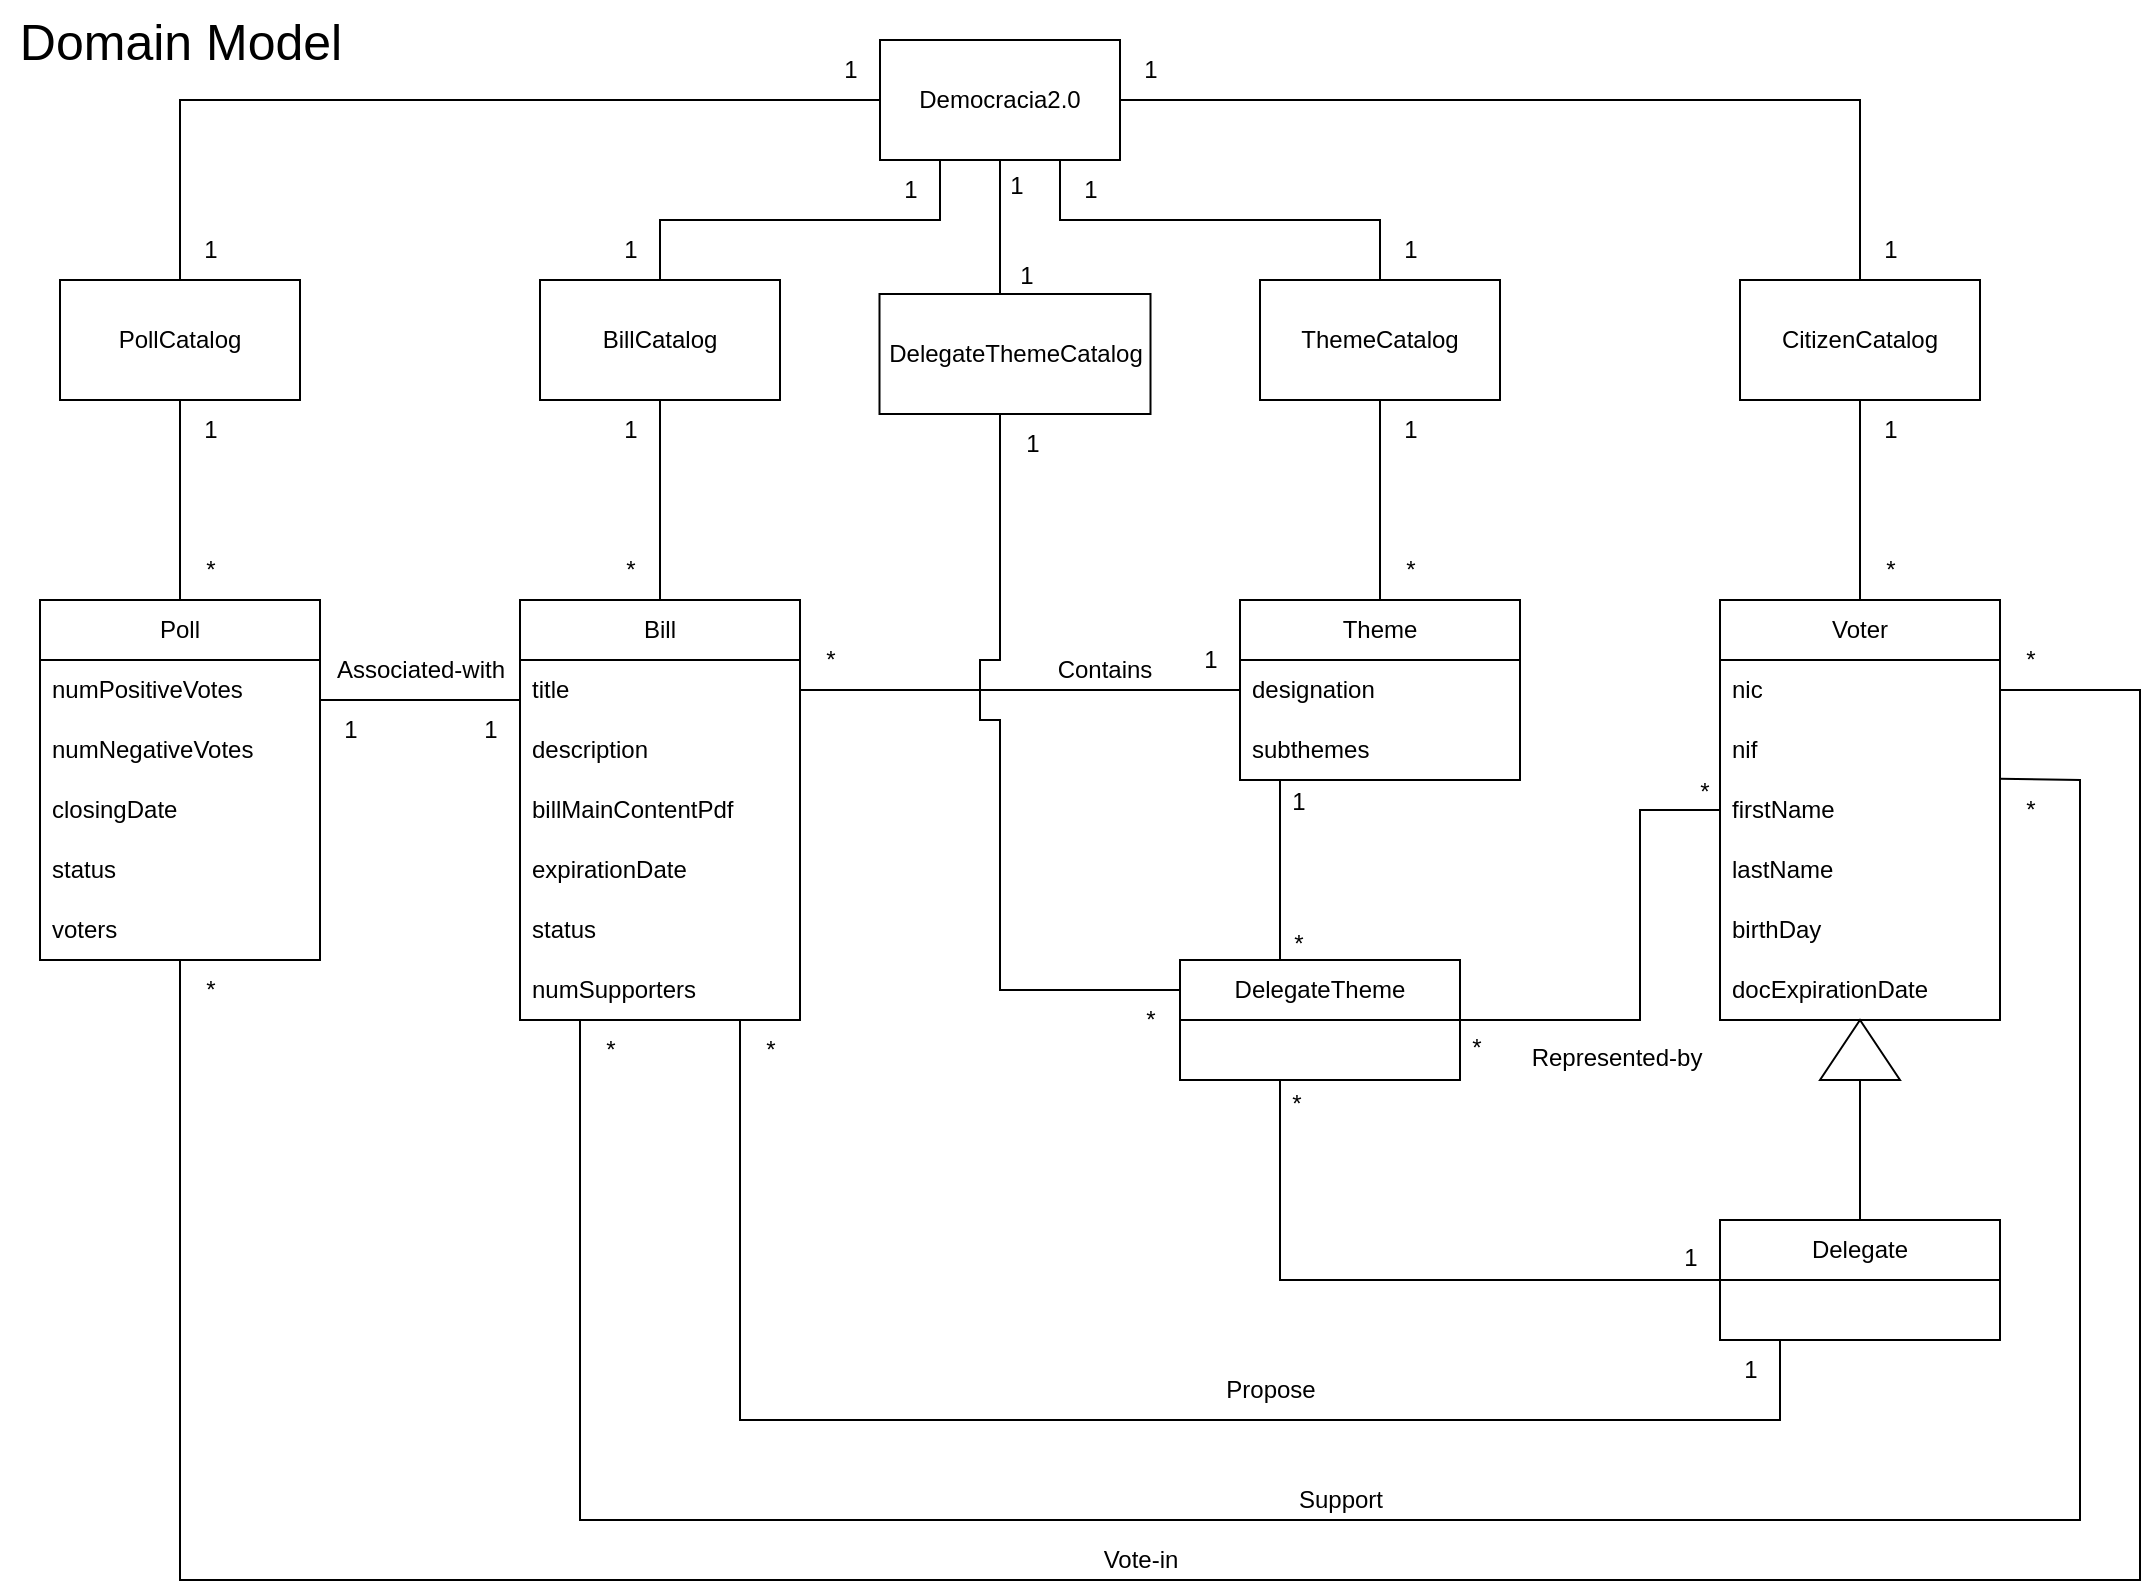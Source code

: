 <mxfile version="21.1.5" type="device">
  <diagram name="Page-1" id="dIVlRM0FUi2KP0AZjJBj">
    <mxGraphModel dx="740" dy="815" grid="1" gridSize="10" guides="1" tooltips="1" connect="1" arrows="1" fold="1" page="1" pageScale="1" pageWidth="850" pageHeight="1100" math="0" shadow="0">
      <root>
        <mxCell id="0" />
        <mxCell id="1" parent="0" />
        <mxCell id="cv3CHYFe_m0vqPARhQnP-1" value="Domain Model" style="text;html=1;align=center;verticalAlign=middle;resizable=0;points=[];autosize=1;strokeColor=none;fillColor=none;fontSize=25;" vertex="1" parent="1">
          <mxGeometry x="10" y="70" width="180" height="40" as="geometry" />
        </mxCell>
        <mxCell id="cv3CHYFe_m0vqPARhQnP-2" value="Democracia2.0" style="rounded=0;whiteSpace=wrap;html=1;" vertex="1" parent="1">
          <mxGeometry x="450" y="90" width="120" height="60" as="geometry" />
        </mxCell>
        <mxCell id="cv3CHYFe_m0vqPARhQnP-3" value="PollCatalog" style="rounded=0;whiteSpace=wrap;html=1;" vertex="1" parent="1">
          <mxGeometry x="40" y="210" width="120" height="60" as="geometry" />
        </mxCell>
        <mxCell id="cv3CHYFe_m0vqPARhQnP-4" value="" style="endArrow=none;html=1;rounded=0;exitX=0;exitY=0.5;exitDx=0;exitDy=0;endFill=0;" edge="1" parent="1" source="cv3CHYFe_m0vqPARhQnP-2" target="cv3CHYFe_m0vqPARhQnP-3">
          <mxGeometry width="50" height="50" relative="1" as="geometry">
            <mxPoint x="300" y="310" as="sourcePoint" />
            <mxPoint x="350" y="260" as="targetPoint" />
            <Array as="points">
              <mxPoint x="100" y="120" />
            </Array>
          </mxGeometry>
        </mxCell>
        <mxCell id="cv3CHYFe_m0vqPARhQnP-5" value="1" style="text;html=1;align=center;verticalAlign=middle;resizable=0;points=[];autosize=1;strokeColor=none;fillColor=none;" vertex="1" parent="1">
          <mxGeometry x="100" y="180" width="30" height="30" as="geometry" />
        </mxCell>
        <mxCell id="cv3CHYFe_m0vqPARhQnP-6" value="1" style="text;html=1;align=center;verticalAlign=middle;resizable=0;points=[];autosize=1;strokeColor=none;fillColor=none;" vertex="1" parent="1">
          <mxGeometry x="420" y="90" width="30" height="30" as="geometry" />
        </mxCell>
        <mxCell id="cv3CHYFe_m0vqPARhQnP-7" value="BillCatalog" style="rounded=0;whiteSpace=wrap;html=1;" vertex="1" parent="1">
          <mxGeometry x="280" y="210" width="120" height="60" as="geometry" />
        </mxCell>
        <mxCell id="cv3CHYFe_m0vqPARhQnP-8" value="" style="endArrow=none;html=1;rounded=0;exitX=0.25;exitY=1;exitDx=0;exitDy=0;entryX=0.5;entryY=0;entryDx=0;entryDy=0;endFill=0;" edge="1" parent="1" source="cv3CHYFe_m0vqPARhQnP-2" target="cv3CHYFe_m0vqPARhQnP-7">
          <mxGeometry width="50" height="50" relative="1" as="geometry">
            <mxPoint x="510" y="280" as="sourcePoint" />
            <mxPoint x="560" y="230" as="targetPoint" />
            <Array as="points">
              <mxPoint x="480" y="180" />
              <mxPoint x="440" y="180" />
              <mxPoint x="380" y="180" />
              <mxPoint x="340" y="180" />
            </Array>
          </mxGeometry>
        </mxCell>
        <mxCell id="cv3CHYFe_m0vqPARhQnP-9" value="1" style="text;html=1;align=center;verticalAlign=middle;resizable=0;points=[];autosize=1;strokeColor=none;fillColor=none;" vertex="1" parent="1">
          <mxGeometry x="450" y="150" width="30" height="30" as="geometry" />
        </mxCell>
        <mxCell id="cv3CHYFe_m0vqPARhQnP-10" value="1" style="text;html=1;align=center;verticalAlign=middle;resizable=0;points=[];autosize=1;strokeColor=none;fillColor=none;" vertex="1" parent="1">
          <mxGeometry x="310" y="180" width="30" height="30" as="geometry" />
        </mxCell>
        <mxCell id="cv3CHYFe_m0vqPARhQnP-11" value="CitizenCatalog" style="rounded=0;whiteSpace=wrap;html=1;" vertex="1" parent="1">
          <mxGeometry x="880" y="210" width="120" height="60" as="geometry" />
        </mxCell>
        <mxCell id="cv3CHYFe_m0vqPARhQnP-12" value="" style="endArrow=none;html=1;rounded=0;exitX=0.75;exitY=1;exitDx=0;exitDy=0;endFill=0;entryX=0.5;entryY=0;entryDx=0;entryDy=0;" edge="1" parent="1" source="cv3CHYFe_m0vqPARhQnP-2" target="cv3CHYFe_m0vqPARhQnP-15">
          <mxGeometry width="50" height="50" relative="1" as="geometry">
            <mxPoint x="570" y="120" as="sourcePoint" />
            <mxPoint x="580" y="240" as="targetPoint" />
            <Array as="points">
              <mxPoint x="540" y="180" />
              <mxPoint x="630" y="180" />
              <mxPoint x="680" y="180" />
              <mxPoint x="700" y="180" />
            </Array>
          </mxGeometry>
        </mxCell>
        <mxCell id="cv3CHYFe_m0vqPARhQnP-13" value="1" style="text;html=1;align=center;verticalAlign=middle;resizable=0;points=[];autosize=1;strokeColor=none;fillColor=none;" vertex="1" parent="1">
          <mxGeometry x="540" y="150" width="30" height="30" as="geometry" />
        </mxCell>
        <mxCell id="cv3CHYFe_m0vqPARhQnP-14" value="1" style="text;html=1;align=center;verticalAlign=middle;resizable=0;points=[];autosize=1;strokeColor=none;fillColor=none;" vertex="1" parent="1">
          <mxGeometry x="700" y="180" width="30" height="30" as="geometry" />
        </mxCell>
        <mxCell id="cv3CHYFe_m0vqPARhQnP-15" value="ThemeCatalog" style="rounded=0;whiteSpace=wrap;html=1;" vertex="1" parent="1">
          <mxGeometry x="640" y="210" width="120" height="60" as="geometry" />
        </mxCell>
        <mxCell id="cv3CHYFe_m0vqPARhQnP-16" value="" style="endArrow=none;html=1;rounded=0;exitX=1;exitY=0.5;exitDx=0;exitDy=0;endFill=0;entryX=0.5;entryY=0;entryDx=0;entryDy=0;" edge="1" parent="1" source="cv3CHYFe_m0vqPARhQnP-2" target="cv3CHYFe_m0vqPARhQnP-11">
          <mxGeometry width="50" height="50" relative="1" as="geometry">
            <mxPoint x="460" y="130" as="sourcePoint" />
            <mxPoint x="1000" y="150" as="targetPoint" />
            <Array as="points">
              <mxPoint x="940" y="120" />
            </Array>
          </mxGeometry>
        </mxCell>
        <mxCell id="cv3CHYFe_m0vqPARhQnP-17" value="1" style="text;html=1;align=center;verticalAlign=middle;resizable=0;points=[];autosize=1;strokeColor=none;fillColor=none;" vertex="1" parent="1">
          <mxGeometry x="940" y="180" width="30" height="30" as="geometry" />
        </mxCell>
        <mxCell id="cv3CHYFe_m0vqPARhQnP-18" value="1" style="text;html=1;align=center;verticalAlign=middle;resizable=0;points=[];autosize=1;strokeColor=none;fillColor=none;" vertex="1" parent="1">
          <mxGeometry x="570" y="90" width="30" height="30" as="geometry" />
        </mxCell>
        <mxCell id="cv3CHYFe_m0vqPARhQnP-19" value="" style="endArrow=none;html=1;rounded=0;exitX=0.5;exitY=0;exitDx=0;exitDy=0;entryX=0.5;entryY=1;entryDx=0;entryDy=0;" edge="1" parent="1" target="cv3CHYFe_m0vqPARhQnP-3">
          <mxGeometry width="50" height="50" relative="1" as="geometry">
            <mxPoint x="100" y="370" as="sourcePoint" />
            <mxPoint x="530" y="360" as="targetPoint" />
          </mxGeometry>
        </mxCell>
        <mxCell id="cv3CHYFe_m0vqPARhQnP-20" value="" style="endArrow=none;html=1;rounded=0;entryX=0.5;entryY=1;entryDx=0;entryDy=0;" edge="1" parent="1" target="cv3CHYFe_m0vqPARhQnP-7">
          <mxGeometry width="50" height="50" relative="1" as="geometry">
            <mxPoint x="340" y="370" as="sourcePoint" />
            <mxPoint x="350" y="280" as="targetPoint" />
          </mxGeometry>
        </mxCell>
        <mxCell id="cv3CHYFe_m0vqPARhQnP-21" value="" style="endArrow=none;html=1;rounded=0;exitX=0.5;exitY=0;exitDx=0;exitDy=0;entryX=0.5;entryY=1;entryDx=0;entryDy=0;" edge="1" parent="1" target="cv3CHYFe_m0vqPARhQnP-15">
          <mxGeometry width="50" height="50" relative="1" as="geometry">
            <mxPoint x="700" y="370" as="sourcePoint" />
            <mxPoint x="650" y="320" as="targetPoint" />
            <Array as="points">
              <mxPoint x="700" y="330" />
            </Array>
          </mxGeometry>
        </mxCell>
        <mxCell id="cv3CHYFe_m0vqPARhQnP-22" value="" style="endArrow=none;html=1;rounded=0;entryX=0.5;entryY=1;entryDx=0;entryDy=0;exitX=0.5;exitY=0;exitDx=0;exitDy=0;" edge="1" parent="1" source="cv3CHYFe_m0vqPARhQnP-40" target="cv3CHYFe_m0vqPARhQnP-11">
          <mxGeometry width="50" height="50" relative="1" as="geometry">
            <mxPoint x="880" y="330" as="sourcePoint" />
            <mxPoint x="1010" y="210" as="targetPoint" />
          </mxGeometry>
        </mxCell>
        <mxCell id="cv3CHYFe_m0vqPARhQnP-23" value="1" style="text;html=1;align=center;verticalAlign=middle;resizable=0;points=[];autosize=1;strokeColor=none;fillColor=none;" vertex="1" parent="1">
          <mxGeometry x="100" y="270" width="30" height="30" as="geometry" />
        </mxCell>
        <mxCell id="cv3CHYFe_m0vqPARhQnP-24" value="*" style="text;html=1;align=center;verticalAlign=middle;resizable=0;points=[];autosize=1;strokeColor=none;fillColor=none;" vertex="1" parent="1">
          <mxGeometry x="100" y="340" width="30" height="30" as="geometry" />
        </mxCell>
        <mxCell id="cv3CHYFe_m0vqPARhQnP-25" value="1" style="text;html=1;align=center;verticalAlign=middle;resizable=0;points=[];autosize=1;strokeColor=none;fillColor=none;" vertex="1" parent="1">
          <mxGeometry x="310" y="270" width="30" height="30" as="geometry" />
        </mxCell>
        <mxCell id="cv3CHYFe_m0vqPARhQnP-26" value="*" style="text;html=1;align=center;verticalAlign=middle;resizable=0;points=[];autosize=1;strokeColor=none;fillColor=none;" vertex="1" parent="1">
          <mxGeometry x="310" y="340" width="30" height="30" as="geometry" />
        </mxCell>
        <mxCell id="cv3CHYFe_m0vqPARhQnP-27" value="1" style="text;html=1;align=center;verticalAlign=middle;resizable=0;points=[];autosize=1;strokeColor=none;fillColor=none;" vertex="1" parent="1">
          <mxGeometry x="940" y="270" width="30" height="30" as="geometry" />
        </mxCell>
        <mxCell id="cv3CHYFe_m0vqPARhQnP-28" value="*" style="text;html=1;align=center;verticalAlign=middle;resizable=0;points=[];autosize=1;strokeColor=none;fillColor=none;" vertex="1" parent="1">
          <mxGeometry x="940" y="340" width="30" height="30" as="geometry" />
        </mxCell>
        <mxCell id="cv3CHYFe_m0vqPARhQnP-29" value="1" style="text;html=1;align=center;verticalAlign=middle;resizable=0;points=[];autosize=1;strokeColor=none;fillColor=none;" vertex="1" parent="1">
          <mxGeometry x="700" y="270" width="30" height="30" as="geometry" />
        </mxCell>
        <mxCell id="cv3CHYFe_m0vqPARhQnP-30" value="*" style="text;html=1;align=center;verticalAlign=middle;resizable=0;points=[];autosize=1;strokeColor=none;fillColor=none;" vertex="1" parent="1">
          <mxGeometry x="700" y="340" width="30" height="30" as="geometry" />
        </mxCell>
        <mxCell id="cv3CHYFe_m0vqPARhQnP-31" value="" style="triangle;whiteSpace=wrap;html=1;direction=north;" vertex="1" parent="1">
          <mxGeometry x="920" y="580" width="40" height="30" as="geometry" />
        </mxCell>
        <mxCell id="cv3CHYFe_m0vqPARhQnP-32" value="" style="endArrow=none;html=1;rounded=0;exitX=0.5;exitY=0;exitDx=0;exitDy=0;entryX=0;entryY=0.5;entryDx=0;entryDy=0;" edge="1" parent="1" source="cv3CHYFe_m0vqPARhQnP-50" target="cv3CHYFe_m0vqPARhQnP-31">
          <mxGeometry width="50" height="50" relative="1" as="geometry">
            <mxPoint x="700" y="660" as="sourcePoint" />
            <mxPoint x="700" y="550" as="targetPoint" />
          </mxGeometry>
        </mxCell>
        <mxCell id="cv3CHYFe_m0vqPARhQnP-33" value="" style="endArrow=none;html=1;rounded=0;exitX=1;exitY=0;exitDx=0;exitDy=0;exitPerimeter=0;" edge="1" parent="1" source="cv3CHYFe_m0vqPARhQnP-52">
          <mxGeometry width="50" height="50" relative="1" as="geometry">
            <mxPoint x="910" y="780" as="sourcePoint" />
            <mxPoint x="380" y="580" as="targetPoint" />
            <Array as="points">
              <mxPoint x="900" y="780" />
              <mxPoint x="380" y="780" />
            </Array>
          </mxGeometry>
        </mxCell>
        <mxCell id="cv3CHYFe_m0vqPARhQnP-34" value="Poll" style="swimlane;fontStyle=0;childLayout=stackLayout;horizontal=1;startSize=30;horizontalStack=0;resizeParent=1;resizeParentMax=0;resizeLast=0;collapsible=1;marginBottom=0;whiteSpace=wrap;html=1;" vertex="1" parent="1">
          <mxGeometry x="30" y="370" width="140" height="180" as="geometry" />
        </mxCell>
        <mxCell id="cv3CHYFe_m0vqPARhQnP-35" value="numPositiveVotes" style="text;strokeColor=none;fillColor=none;align=left;verticalAlign=middle;spacingLeft=4;spacingRight=4;overflow=hidden;points=[[0,0.5],[1,0.5]];portConstraint=eastwest;rotatable=0;whiteSpace=wrap;html=1;" vertex="1" parent="cv3CHYFe_m0vqPARhQnP-34">
          <mxGeometry y="30" width="140" height="30" as="geometry" />
        </mxCell>
        <mxCell id="cv3CHYFe_m0vqPARhQnP-36" value="numNegativeVotes" style="text;strokeColor=none;fillColor=none;align=left;verticalAlign=middle;spacingLeft=4;spacingRight=4;overflow=hidden;points=[[0,0.5],[1,0.5]];portConstraint=eastwest;rotatable=0;whiteSpace=wrap;html=1;" vertex="1" parent="cv3CHYFe_m0vqPARhQnP-34">
          <mxGeometry y="60" width="140" height="30" as="geometry" />
        </mxCell>
        <mxCell id="cv3CHYFe_m0vqPARhQnP-37" value="closingDate" style="text;strokeColor=none;fillColor=none;align=left;verticalAlign=middle;spacingLeft=4;spacingRight=4;overflow=hidden;points=[[0,0.5],[1,0.5]];portConstraint=eastwest;rotatable=0;whiteSpace=wrap;html=1;" vertex="1" parent="cv3CHYFe_m0vqPARhQnP-34">
          <mxGeometry y="90" width="140" height="30" as="geometry" />
        </mxCell>
        <mxCell id="cv3CHYFe_m0vqPARhQnP-38" value="status" style="text;strokeColor=none;fillColor=none;align=left;verticalAlign=middle;spacingLeft=4;spacingRight=4;overflow=hidden;points=[[0,0.5],[1,0.5]];portConstraint=eastwest;rotatable=0;whiteSpace=wrap;html=1;" vertex="1" parent="cv3CHYFe_m0vqPARhQnP-34">
          <mxGeometry y="120" width="140" height="30" as="geometry" />
        </mxCell>
        <mxCell id="cv3CHYFe_m0vqPARhQnP-39" value="voters" style="text;strokeColor=none;fillColor=none;align=left;verticalAlign=middle;spacingLeft=4;spacingRight=4;overflow=hidden;points=[[0,0.5],[1,0.5]];portConstraint=eastwest;rotatable=0;whiteSpace=wrap;html=1;" vertex="1" parent="cv3CHYFe_m0vqPARhQnP-34">
          <mxGeometry y="150" width="140" height="30" as="geometry" />
        </mxCell>
        <mxCell id="cv3CHYFe_m0vqPARhQnP-40" value="Voter" style="swimlane;fontStyle=0;childLayout=stackLayout;horizontal=1;startSize=30;horizontalStack=0;resizeParent=1;resizeParentMax=0;resizeLast=0;collapsible=1;marginBottom=0;whiteSpace=wrap;html=1;" vertex="1" parent="1">
          <mxGeometry x="870" y="370" width="140" height="210" as="geometry" />
        </mxCell>
        <mxCell id="cv3CHYFe_m0vqPARhQnP-41" value="nic" style="text;strokeColor=none;fillColor=none;align=left;verticalAlign=middle;spacingLeft=4;spacingRight=4;overflow=hidden;points=[[0,0.5],[1,0.5]];portConstraint=eastwest;rotatable=0;whiteSpace=wrap;html=1;" vertex="1" parent="cv3CHYFe_m0vqPARhQnP-40">
          <mxGeometry y="30" width="140" height="30" as="geometry" />
        </mxCell>
        <mxCell id="cv3CHYFe_m0vqPARhQnP-42" value="nif" style="text;strokeColor=none;fillColor=none;align=left;verticalAlign=middle;spacingLeft=4;spacingRight=4;overflow=hidden;points=[[0,0.5],[1,0.5]];portConstraint=eastwest;rotatable=0;whiteSpace=wrap;html=1;" vertex="1" parent="cv3CHYFe_m0vqPARhQnP-40">
          <mxGeometry y="60" width="140" height="30" as="geometry" />
        </mxCell>
        <mxCell id="cv3CHYFe_m0vqPARhQnP-43" value="firstName&lt;span style=&quot;white-space: pre;&quot;&gt; &lt;/span&gt;" style="text;strokeColor=none;fillColor=none;align=left;verticalAlign=middle;spacingLeft=4;spacingRight=4;overflow=hidden;points=[[0,0.5],[1,0.5]];portConstraint=eastwest;rotatable=0;whiteSpace=wrap;html=1;" vertex="1" parent="cv3CHYFe_m0vqPARhQnP-40">
          <mxGeometry y="90" width="140" height="30" as="geometry" />
        </mxCell>
        <mxCell id="cv3CHYFe_m0vqPARhQnP-44" value="lastName" style="text;strokeColor=none;fillColor=none;align=left;verticalAlign=middle;spacingLeft=4;spacingRight=4;overflow=hidden;points=[[0,0.5],[1,0.5]];portConstraint=eastwest;rotatable=0;whiteSpace=wrap;html=1;" vertex="1" parent="cv3CHYFe_m0vqPARhQnP-40">
          <mxGeometry y="120" width="140" height="30" as="geometry" />
        </mxCell>
        <mxCell id="cv3CHYFe_m0vqPARhQnP-45" value="birthDay" style="text;strokeColor=none;fillColor=none;align=left;verticalAlign=middle;spacingLeft=4;spacingRight=4;overflow=hidden;points=[[0,0.5],[1,0.5]];portConstraint=eastwest;rotatable=0;whiteSpace=wrap;html=1;" vertex="1" parent="cv3CHYFe_m0vqPARhQnP-40">
          <mxGeometry y="150" width="140" height="30" as="geometry" />
        </mxCell>
        <mxCell id="cv3CHYFe_m0vqPARhQnP-46" value="docExpirationDate" style="text;strokeColor=none;fillColor=none;align=left;verticalAlign=middle;spacingLeft=4;spacingRight=4;overflow=hidden;points=[[0,0.5],[1,0.5]];portConstraint=eastwest;rotatable=0;whiteSpace=wrap;html=1;" vertex="1" parent="cv3CHYFe_m0vqPARhQnP-40">
          <mxGeometry y="180" width="140" height="30" as="geometry" />
        </mxCell>
        <mxCell id="cv3CHYFe_m0vqPARhQnP-47" value="Theme" style="swimlane;fontStyle=0;childLayout=stackLayout;horizontal=1;startSize=30;horizontalStack=0;resizeParent=1;resizeParentMax=0;resizeLast=0;collapsible=1;marginBottom=0;whiteSpace=wrap;html=1;" vertex="1" parent="1">
          <mxGeometry x="630" y="370" width="140" height="90" as="geometry" />
        </mxCell>
        <mxCell id="cv3CHYFe_m0vqPARhQnP-48" value="designation" style="text;strokeColor=none;fillColor=none;align=left;verticalAlign=middle;spacingLeft=4;spacingRight=4;overflow=hidden;points=[[0,0.5],[1,0.5]];portConstraint=eastwest;rotatable=0;whiteSpace=wrap;html=1;" vertex="1" parent="cv3CHYFe_m0vqPARhQnP-47">
          <mxGeometry y="30" width="140" height="30" as="geometry" />
        </mxCell>
        <mxCell id="cv3CHYFe_m0vqPARhQnP-49" value="subthemes" style="text;strokeColor=none;fillColor=none;align=left;verticalAlign=middle;spacingLeft=4;spacingRight=4;overflow=hidden;points=[[0,0.5],[1,0.5]];portConstraint=eastwest;rotatable=0;whiteSpace=wrap;html=1;" vertex="1" parent="cv3CHYFe_m0vqPARhQnP-47">
          <mxGeometry y="60" width="140" height="30" as="geometry" />
        </mxCell>
        <mxCell id="cv3CHYFe_m0vqPARhQnP-50" value="Delegate" style="swimlane;fontStyle=0;childLayout=stackLayout;horizontal=1;startSize=30;horizontalStack=0;resizeParent=1;resizeParentMax=0;resizeLast=0;collapsible=1;marginBottom=0;whiteSpace=wrap;html=1;" vertex="1" parent="1">
          <mxGeometry x="870" y="680" width="140" height="60" as="geometry" />
        </mxCell>
        <mxCell id="cv3CHYFe_m0vqPARhQnP-51" value="*" style="text;html=1;align=center;verticalAlign=middle;resizable=0;points=[];autosize=1;strokeColor=none;fillColor=none;" vertex="1" parent="1">
          <mxGeometry x="380" y="580" width="30" height="30" as="geometry" />
        </mxCell>
        <mxCell id="cv3CHYFe_m0vqPARhQnP-52" value="1" style="text;html=1;align=center;verticalAlign=middle;resizable=0;points=[];autosize=1;strokeColor=none;fillColor=none;" vertex="1" parent="1">
          <mxGeometry x="870" y="740" width="30" height="30" as="geometry" />
        </mxCell>
        <mxCell id="cv3CHYFe_m0vqPARhQnP-53" value="*" style="text;html=1;align=center;verticalAlign=middle;resizable=0;points=[];autosize=1;strokeColor=none;fillColor=none;" vertex="1" parent="1">
          <mxGeometry x="1010" y="460" width="30" height="30" as="geometry" />
        </mxCell>
        <mxCell id="cv3CHYFe_m0vqPARhQnP-54" value="*" style="text;html=1;align=center;verticalAlign=middle;resizable=0;points=[];autosize=1;strokeColor=none;fillColor=none;" vertex="1" parent="1">
          <mxGeometry x="300" y="580" width="30" height="30" as="geometry" />
        </mxCell>
        <mxCell id="cv3CHYFe_m0vqPARhQnP-55" value="" style="group" vertex="1" connectable="0" parent="1">
          <mxGeometry x="270" y="370" width="150" height="180" as="geometry" />
        </mxCell>
        <mxCell id="cv3CHYFe_m0vqPARhQnP-56" value="Bill" style="swimlane;fontStyle=0;childLayout=stackLayout;horizontal=1;startSize=30;horizontalStack=0;resizeParent=1;resizeParentMax=0;resizeLast=0;collapsible=1;marginBottom=0;whiteSpace=wrap;html=1;" vertex="1" parent="cv3CHYFe_m0vqPARhQnP-55">
          <mxGeometry width="140" height="210" as="geometry" />
        </mxCell>
        <mxCell id="cv3CHYFe_m0vqPARhQnP-57" value="title" style="text;strokeColor=none;fillColor=none;align=left;verticalAlign=middle;spacingLeft=4;spacingRight=4;overflow=hidden;points=[[0,0.5],[1,0.5]];portConstraint=eastwest;rotatable=0;whiteSpace=wrap;html=1;" vertex="1" parent="cv3CHYFe_m0vqPARhQnP-56">
          <mxGeometry y="30" width="140" height="30" as="geometry" />
        </mxCell>
        <mxCell id="cv3CHYFe_m0vqPARhQnP-58" value="description" style="text;strokeColor=none;fillColor=none;align=left;verticalAlign=middle;spacingLeft=4;spacingRight=4;overflow=hidden;points=[[0,0.5],[1,0.5]];portConstraint=eastwest;rotatable=0;whiteSpace=wrap;html=1;" vertex="1" parent="cv3CHYFe_m0vqPARhQnP-56">
          <mxGeometry y="60" width="140" height="30" as="geometry" />
        </mxCell>
        <mxCell id="cv3CHYFe_m0vqPARhQnP-59" value="billMainContentPdf" style="text;strokeColor=none;fillColor=none;align=left;verticalAlign=middle;spacingLeft=4;spacingRight=4;overflow=hidden;points=[[0,0.5],[1,0.5]];portConstraint=eastwest;rotatable=0;whiteSpace=wrap;html=1;" vertex="1" parent="cv3CHYFe_m0vqPARhQnP-56">
          <mxGeometry y="90" width="140" height="30" as="geometry" />
        </mxCell>
        <mxCell id="cv3CHYFe_m0vqPARhQnP-60" value="expirationDate" style="text;strokeColor=none;fillColor=none;align=left;verticalAlign=middle;spacingLeft=4;spacingRight=4;overflow=hidden;points=[[0,0.5],[1,0.5]];portConstraint=eastwest;rotatable=0;whiteSpace=wrap;html=1;" vertex="1" parent="cv3CHYFe_m0vqPARhQnP-56">
          <mxGeometry y="120" width="140" height="30" as="geometry" />
        </mxCell>
        <mxCell id="cv3CHYFe_m0vqPARhQnP-61" value="status" style="text;strokeColor=none;fillColor=none;align=left;verticalAlign=middle;spacingLeft=4;spacingRight=4;overflow=hidden;points=[[0,0.5],[1,0.5]];portConstraint=eastwest;rotatable=0;whiteSpace=wrap;html=1;" vertex="1" parent="cv3CHYFe_m0vqPARhQnP-56">
          <mxGeometry y="150" width="140" height="30" as="geometry" />
        </mxCell>
        <mxCell id="cv3CHYFe_m0vqPARhQnP-62" value="numSupporters" style="text;strokeColor=none;fillColor=none;align=left;verticalAlign=middle;spacingLeft=4;spacingRight=4;overflow=hidden;points=[[0,0.5],[1,0.5]];portConstraint=eastwest;rotatable=0;whiteSpace=wrap;html=1;" vertex="1" parent="cv3CHYFe_m0vqPARhQnP-56">
          <mxGeometry y="180" width="140" height="30" as="geometry" />
        </mxCell>
        <mxCell id="cv3CHYFe_m0vqPARhQnP-63" value="*" style="text;html=1;align=center;verticalAlign=middle;resizable=0;points=[];autosize=1;strokeColor=none;fillColor=none;" vertex="1" parent="1">
          <mxGeometry x="847" y="451" width="30" height="30" as="geometry" />
        </mxCell>
        <mxCell id="cv3CHYFe_m0vqPARhQnP-64" value="*" style="text;html=1;align=center;verticalAlign=middle;resizable=0;points=[];autosize=1;strokeColor=none;fillColor=none;" vertex="1" parent="1">
          <mxGeometry x="643" y="607" width="30" height="30" as="geometry" />
        </mxCell>
        <mxCell id="cv3CHYFe_m0vqPARhQnP-65" value="" style="endArrow=none;html=1;rounded=0;" edge="1" parent="1">
          <mxGeometry width="50" height="50" relative="1" as="geometry">
            <mxPoint x="170" y="420" as="sourcePoint" />
            <mxPoint x="270" y="420" as="targetPoint" />
          </mxGeometry>
        </mxCell>
        <mxCell id="cv3CHYFe_m0vqPARhQnP-66" value="1" style="text;html=1;align=center;verticalAlign=middle;resizable=0;points=[];autosize=1;strokeColor=none;fillColor=none;" vertex="1" parent="1">
          <mxGeometry x="240" y="420" width="30" height="30" as="geometry" />
        </mxCell>
        <mxCell id="cv3CHYFe_m0vqPARhQnP-67" value="1" style="text;html=1;align=center;verticalAlign=middle;resizable=0;points=[];autosize=1;strokeColor=none;fillColor=none;" vertex="1" parent="1">
          <mxGeometry x="170" y="420" width="30" height="30" as="geometry" />
        </mxCell>
        <mxCell id="cv3CHYFe_m0vqPARhQnP-68" value="1" style="text;html=1;align=center;verticalAlign=middle;resizable=0;points=[];autosize=1;strokeColor=none;fillColor=none;" vertex="1" parent="1">
          <mxGeometry x="600" y="385" width="30" height="30" as="geometry" />
        </mxCell>
        <mxCell id="cv3CHYFe_m0vqPARhQnP-69" value="*" style="text;html=1;align=center;verticalAlign=middle;resizable=0;points=[];autosize=1;strokeColor=none;fillColor=none;" vertex="1" parent="1">
          <mxGeometry x="410" y="385" width="30" height="30" as="geometry" />
        </mxCell>
        <mxCell id="cv3CHYFe_m0vqPARhQnP-70" value="" style="endArrow=none;html=1;rounded=0;exitX=-0.006;exitY=-0.019;exitDx=0;exitDy=0;exitPerimeter=0;" edge="1" parent="1" source="cv3CHYFe_m0vqPARhQnP-53">
          <mxGeometry width="50" height="50" relative="1" as="geometry">
            <mxPoint x="1040" y="470" as="sourcePoint" />
            <mxPoint x="300" y="580" as="targetPoint" />
            <Array as="points">
              <mxPoint x="1050" y="460" />
              <mxPoint x="1050" y="580" />
              <mxPoint x="1050" y="830" />
              <mxPoint x="300" y="830" />
            </Array>
          </mxGeometry>
        </mxCell>
        <mxCell id="cv3CHYFe_m0vqPARhQnP-71" value="" style="endArrow=none;html=1;rounded=0;exitX=1;exitY=0.5;exitDx=0;exitDy=0;" edge="1" parent="1" source="cv3CHYFe_m0vqPARhQnP-41">
          <mxGeometry width="50" height="50" relative="1" as="geometry">
            <mxPoint x="1080" y="380" as="sourcePoint" />
            <mxPoint x="100" y="550" as="targetPoint" />
            <Array as="points">
              <mxPoint x="1080" y="415" />
              <mxPoint x="1080" y="860" />
              <mxPoint x="100" y="860" />
            </Array>
          </mxGeometry>
        </mxCell>
        <mxCell id="cv3CHYFe_m0vqPARhQnP-72" value="*" style="text;html=1;align=center;verticalAlign=middle;resizable=0;points=[];autosize=1;strokeColor=none;fillColor=none;" vertex="1" parent="1">
          <mxGeometry x="100" y="550" width="30" height="30" as="geometry" />
        </mxCell>
        <mxCell id="cv3CHYFe_m0vqPARhQnP-73" value="*" style="text;html=1;align=center;verticalAlign=middle;resizable=0;points=[];autosize=1;strokeColor=none;fillColor=none;" vertex="1" parent="1">
          <mxGeometry x="1010" y="385" width="30" height="30" as="geometry" />
        </mxCell>
        <mxCell id="cv3CHYFe_m0vqPARhQnP-74" value="*" style="text;html=1;align=center;verticalAlign=middle;resizable=0;points=[];autosize=1;strokeColor=none;fillColor=none;" vertex="1" parent="1">
          <mxGeometry x="644" y="527" width="30" height="30" as="geometry" />
        </mxCell>
        <mxCell id="cv3CHYFe_m0vqPARhQnP-75" value="" style="endArrow=none;html=1;rounded=0;exitX=1;exitY=0.5;exitDx=0;exitDy=0;entryX=0;entryY=0.5;entryDx=0;entryDy=0;" edge="1" parent="1" source="cv3CHYFe_m0vqPARhQnP-57" target="cv3CHYFe_m0vqPARhQnP-48">
          <mxGeometry width="50" height="50" relative="1" as="geometry">
            <mxPoint x="410" y="420" as="sourcePoint" />
            <mxPoint x="630" y="420" as="targetPoint" />
          </mxGeometry>
        </mxCell>
        <mxCell id="cv3CHYFe_m0vqPARhQnP-76" value="Represented-by" style="text;html=1;align=center;verticalAlign=middle;resizable=0;points=[];autosize=1;strokeColor=none;fillColor=none;" vertex="1" parent="1">
          <mxGeometry x="763" y="584" width="110" height="30" as="geometry" />
        </mxCell>
        <mxCell id="cv3CHYFe_m0vqPARhQnP-77" value="Propose" style="text;html=1;align=center;verticalAlign=middle;resizable=0;points=[];autosize=1;strokeColor=none;fillColor=none;" vertex="1" parent="1">
          <mxGeometry x="610" y="750" width="70" height="30" as="geometry" />
        </mxCell>
        <mxCell id="cv3CHYFe_m0vqPARhQnP-78" value="Support" style="text;html=1;align=center;verticalAlign=middle;resizable=0;points=[];autosize=1;strokeColor=none;fillColor=none;" vertex="1" parent="1">
          <mxGeometry x="645" y="805" width="70" height="30" as="geometry" />
        </mxCell>
        <mxCell id="cv3CHYFe_m0vqPARhQnP-79" value="Associated-with" style="text;html=1;align=center;verticalAlign=middle;resizable=0;points=[];autosize=1;strokeColor=none;fillColor=none;" vertex="1" parent="1">
          <mxGeometry x="165" y="390" width="110" height="30" as="geometry" />
        </mxCell>
        <mxCell id="cv3CHYFe_m0vqPARhQnP-80" value="Contains" style="text;html=1;align=center;verticalAlign=middle;resizable=0;points=[];autosize=1;strokeColor=none;fillColor=none;" vertex="1" parent="1">
          <mxGeometry x="527.25" y="390" width="70" height="30" as="geometry" />
        </mxCell>
        <mxCell id="cv3CHYFe_m0vqPARhQnP-81" value="Vote-in" style="text;html=1;align=center;verticalAlign=middle;resizable=0;points=[];autosize=1;strokeColor=none;fillColor=none;" vertex="1" parent="1">
          <mxGeometry x="550" y="835" width="60" height="30" as="geometry" />
        </mxCell>
        <mxCell id="cv3CHYFe_m0vqPARhQnP-82" style="edgeStyle=orthogonalEdgeStyle;rounded=0;orthogonalLoop=1;jettySize=auto;html=1;entryX=0;entryY=0.5;entryDx=0;entryDy=0;endArrow=none;endFill=0;" edge="1" parent="1" source="cv3CHYFe_m0vqPARhQnP-86" target="cv3CHYFe_m0vqPARhQnP-50">
          <mxGeometry relative="1" as="geometry">
            <Array as="points">
              <mxPoint x="650" y="710" />
            </Array>
          </mxGeometry>
        </mxCell>
        <mxCell id="cv3CHYFe_m0vqPARhQnP-83" value="" style="edgeStyle=orthogonalEdgeStyle;rounded=0;orthogonalLoop=1;jettySize=auto;html=1;endArrow=none;endFill=0;" edge="1" parent="1" source="cv3CHYFe_m0vqPARhQnP-86" target="cv3CHYFe_m0vqPARhQnP-49">
          <mxGeometry relative="1" as="geometry">
            <Array as="points">
              <mxPoint x="650" y="500" />
              <mxPoint x="650" y="500" />
            </Array>
          </mxGeometry>
        </mxCell>
        <mxCell id="cv3CHYFe_m0vqPARhQnP-84" style="edgeStyle=orthogonalEdgeStyle;rounded=0;orthogonalLoop=1;jettySize=auto;html=1;entryX=0;entryY=0.5;entryDx=0;entryDy=0;endArrow=none;endFill=0;startArrow=none;startFill=0;" edge="1" parent="1" source="cv3CHYFe_m0vqPARhQnP-86" target="cv3CHYFe_m0vqPARhQnP-43">
          <mxGeometry relative="1" as="geometry">
            <Array as="points">
              <mxPoint x="830" y="580" />
              <mxPoint x="830" y="475" />
            </Array>
          </mxGeometry>
        </mxCell>
        <mxCell id="cv3CHYFe_m0vqPARhQnP-86" value="DelegateTheme" style="swimlane;fontStyle=0;childLayout=stackLayout;horizontal=1;startSize=30;horizontalStack=0;resizeParent=1;resizeParentMax=0;resizeLast=0;collapsible=1;marginBottom=0;whiteSpace=wrap;html=1;" vertex="1" parent="1">
          <mxGeometry x="600" y="550" width="140" height="60" as="geometry" />
        </mxCell>
        <mxCell id="cv3CHYFe_m0vqPARhQnP-87" value="*" style="text;html=1;align=center;verticalAlign=middle;resizable=0;points=[];autosize=1;strokeColor=none;fillColor=none;" vertex="1" parent="1">
          <mxGeometry x="733" y="579" width="30" height="30" as="geometry" />
        </mxCell>
        <mxCell id="cv3CHYFe_m0vqPARhQnP-88" value="1" style="text;html=1;align=center;verticalAlign=middle;resizable=0;points=[];autosize=1;strokeColor=none;fillColor=none;" vertex="1" parent="1">
          <mxGeometry x="840" y="684" width="30" height="30" as="geometry" />
        </mxCell>
        <mxCell id="cv3CHYFe_m0vqPARhQnP-89" value="1" style="text;html=1;align=center;verticalAlign=middle;resizable=0;points=[];autosize=1;strokeColor=none;fillColor=none;" vertex="1" parent="1">
          <mxGeometry x="644" y="456" width="30" height="30" as="geometry" />
        </mxCell>
        <mxCell id="cv3CHYFe_m0vqPARhQnP-90" style="edgeStyle=orthogonalEdgeStyle;rounded=0;orthogonalLoop=1;jettySize=auto;html=1;entryX=0.5;entryY=1;entryDx=0;entryDy=0;endArrow=none;endFill=0;exitX=0;exitY=0.25;exitDx=0;exitDy=0;" edge="1" parent="1" source="cv3CHYFe_m0vqPARhQnP-86" target="cv3CHYFe_m0vqPARhQnP-2">
          <mxGeometry relative="1" as="geometry">
            <mxPoint x="510" y="570" as="sourcePoint" />
            <Array as="points">
              <mxPoint x="510" y="565" />
              <mxPoint x="510" y="430" />
              <mxPoint x="500" y="430" />
              <mxPoint x="500" y="400" />
              <mxPoint x="510" y="400" />
            </Array>
          </mxGeometry>
        </mxCell>
        <mxCell id="cv3CHYFe_m0vqPARhQnP-93" value="*" style="text;html=1;align=center;verticalAlign=middle;resizable=0;points=[];autosize=1;strokeColor=none;fillColor=none;" vertex="1" parent="1">
          <mxGeometry x="570" y="565" width="30" height="30" as="geometry" />
        </mxCell>
        <mxCell id="cv3CHYFe_m0vqPARhQnP-94" value="1" style="text;html=1;align=center;verticalAlign=middle;resizable=0;points=[];autosize=1;strokeColor=none;fillColor=none;" vertex="1" parent="1">
          <mxGeometry x="502.5" y="148" width="30" height="30" as="geometry" />
        </mxCell>
        <mxCell id="cv3CHYFe_m0vqPARhQnP-95" value="1" style="text;html=1;align=center;verticalAlign=middle;resizable=0;points=[];autosize=1;strokeColor=none;fillColor=none;" vertex="1" parent="1">
          <mxGeometry x="511" y="277" width="30" height="30" as="geometry" />
        </mxCell>
        <mxCell id="cv3CHYFe_m0vqPARhQnP-96" value="DelegateThemeCatalog" style="rounded=0;whiteSpace=wrap;html=1;" vertex="1" parent="1">
          <mxGeometry x="449.75" y="217" width="135.5" height="60" as="geometry" />
        </mxCell>
        <mxCell id="cv3CHYFe_m0vqPARhQnP-97" value="1" style="text;html=1;align=center;verticalAlign=middle;resizable=0;points=[];autosize=1;strokeColor=none;fillColor=none;" vertex="1" parent="1">
          <mxGeometry x="508" y="193" width="30" height="30" as="geometry" />
        </mxCell>
      </root>
    </mxGraphModel>
  </diagram>
</mxfile>
